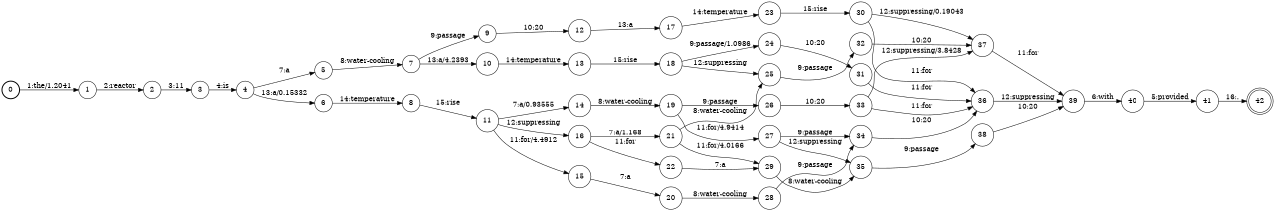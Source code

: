 digraph FST {
rankdir = LR;
size = "8.5,11";
label = "";
center = 1;
orientation = Portrait;
ranksep = "0.4";
nodesep = "0.25";
0 [label = "0", shape = circle, style = bold, fontsize = 14]
	0 -> 1 [label = "1:the/1.2041", fontsize = 14];
1 [label = "1", shape = circle, style = solid, fontsize = 14]
	1 -> 2 [label = "2:reactor", fontsize = 14];
2 [label = "2", shape = circle, style = solid, fontsize = 14]
	2 -> 3 [label = "3:11", fontsize = 14];
3 [label = "3", shape = circle, style = solid, fontsize = 14]
	3 -> 4 [label = "4:is", fontsize = 14];
4 [label = "4", shape = circle, style = solid, fontsize = 14]
	4 -> 5 [label = "7:a", fontsize = 14];
	4 -> 6 [label = "13:a/0.15332", fontsize = 14];
5 [label = "5", shape = circle, style = solid, fontsize = 14]
	5 -> 7 [label = "8:water-cooling", fontsize = 14];
6 [label = "6", shape = circle, style = solid, fontsize = 14]
	6 -> 8 [label = "14:temperature", fontsize = 14];
7 [label = "7", shape = circle, style = solid, fontsize = 14]
	7 -> 9 [label = "9:passage", fontsize = 14];
	7 -> 10 [label = "13:a/4.2393", fontsize = 14];
8 [label = "8", shape = circle, style = solid, fontsize = 14]
	8 -> 11 [label = "15:rise", fontsize = 14];
9 [label = "9", shape = circle, style = solid, fontsize = 14]
	9 -> 12 [label = "10:20", fontsize = 14];
10 [label = "10", shape = circle, style = solid, fontsize = 14]
	10 -> 13 [label = "14:temperature", fontsize = 14];
11 [label = "11", shape = circle, style = solid, fontsize = 14]
	11 -> 15 [label = "11:for/4.4912", fontsize = 14];
	11 -> 16 [label = "12:suppressing", fontsize = 14];
	11 -> 14 [label = "7:a/0.93555", fontsize = 14];
12 [label = "12", shape = circle, style = solid, fontsize = 14]
	12 -> 17 [label = "13:a", fontsize = 14];
13 [label = "13", shape = circle, style = solid, fontsize = 14]
	13 -> 18 [label = "15:rise", fontsize = 14];
14 [label = "14", shape = circle, style = solid, fontsize = 14]
	14 -> 19 [label = "8:water-cooling", fontsize = 14];
15 [label = "15", shape = circle, style = solid, fontsize = 14]
	15 -> 20 [label = "7:a", fontsize = 14];
16 [label = "16", shape = circle, style = solid, fontsize = 14]
	16 -> 22 [label = "11:for", fontsize = 14];
	16 -> 21 [label = "7:a/1.168", fontsize = 14];
17 [label = "17", shape = circle, style = solid, fontsize = 14]
	17 -> 23 [label = "14:temperature", fontsize = 14];
18 [label = "18", shape = circle, style = solid, fontsize = 14]
	18 -> 24 [label = "9:passage/1.0986", fontsize = 14];
	18 -> 25 [label = "12:suppressing", fontsize = 14];
19 [label = "19", shape = circle, style = solid, fontsize = 14]
	19 -> 26 [label = "9:passage", fontsize = 14];
	19 -> 27 [label = "11:for/4.9414", fontsize = 14];
20 [label = "20", shape = circle, style = solid, fontsize = 14]
	20 -> 28 [label = "8:water-cooling", fontsize = 14];
21 [label = "21", shape = circle, style = solid, fontsize = 14]
	21 -> 25 [label = "8:water-cooling", fontsize = 14];
	21 -> 29 [label = "11:for/4.0166", fontsize = 14];
22 [label = "22", shape = circle, style = solid, fontsize = 14]
	22 -> 29 [label = "7:a", fontsize = 14];
23 [label = "23", shape = circle, style = solid, fontsize = 14]
	23 -> 30 [label = "15:rise", fontsize = 14];
24 [label = "24", shape = circle, style = solid, fontsize = 14]
	24 -> 31 [label = "10:20", fontsize = 14];
25 [label = "25", shape = circle, style = solid, fontsize = 14]
	25 -> 32 [label = "9:passage", fontsize = 14];
26 [label = "26", shape = circle, style = solid, fontsize = 14]
	26 -> 33 [label = "10:20", fontsize = 14];
27 [label = "27", shape = circle, style = solid, fontsize = 14]
	27 -> 34 [label = "9:passage", fontsize = 14];
	27 -> 35 [label = "12:suppressing", fontsize = 14];
28 [label = "28", shape = circle, style = solid, fontsize = 14]
	28 -> 34 [label = "9:passage", fontsize = 14];
29 [label = "29", shape = circle, style = solid, fontsize = 14]
	29 -> 35 [label = "8:water-cooling", fontsize = 14];
30 [label = "30", shape = circle, style = solid, fontsize = 14]
	30 -> 36 [label = "11:for", fontsize = 14];
	30 -> 37 [label = "12:suppressing/0.19043", fontsize = 14];
31 [label = "31", shape = circle, style = solid, fontsize = 14]
	31 -> 36 [label = "11:for", fontsize = 14];
32 [label = "32", shape = circle, style = solid, fontsize = 14]
	32 -> 37 [label = "10:20", fontsize = 14];
33 [label = "33", shape = circle, style = solid, fontsize = 14]
	33 -> 36 [label = "11:for", fontsize = 14];
	33 -> 37 [label = "12:suppressing/3.8428", fontsize = 14];
34 [label = "34", shape = circle, style = solid, fontsize = 14]
	34 -> 36 [label = "10:20", fontsize = 14];
35 [label = "35", shape = circle, style = solid, fontsize = 14]
	35 -> 38 [label = "9:passage", fontsize = 14];
36 [label = "36", shape = circle, style = solid, fontsize = 14]
	36 -> 39 [label = "12:suppressing", fontsize = 14];
37 [label = "37", shape = circle, style = solid, fontsize = 14]
	37 -> 39 [label = "11:for", fontsize = 14];
38 [label = "38", shape = circle, style = solid, fontsize = 14]
	38 -> 39 [label = "10:20", fontsize = 14];
39 [label = "39", shape = circle, style = solid, fontsize = 14]
	39 -> 40 [label = "6:with", fontsize = 14];
40 [label = "40", shape = circle, style = solid, fontsize = 14]
	40 -> 41 [label = "5:provided", fontsize = 14];
41 [label = "41", shape = circle, style = solid, fontsize = 14]
	41 -> 42 [label = "16:.", fontsize = 14];
42 [label = "42", shape = doublecircle, style = solid, fontsize = 14]
}
